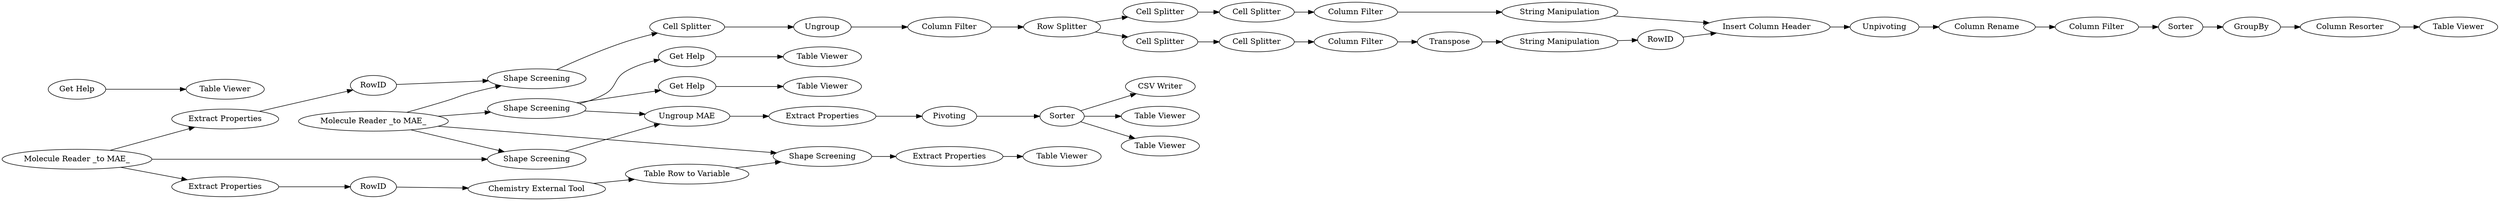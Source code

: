 digraph {
	10918 -> 17
	10896 -> 10895
	8239 -> 10854
	10840 -> 10841
	10890 -> 10919
	8214 -> 8244
	17 -> 10891
	8247 -> 8230
	8245 -> 8230
	8528 -> 10842
	10854 -> 10855
	10917 -> 10896
	8240 -> 8254
	8240 -> 8247
	8247 -> 8250
	10851 -> 10852
	10921 -> 10922
	8240 -> 10852
	10858 -> 10859
	10853 -> 10857
	10920 -> 10917
	8250 -> 8251
	10895 -> 10906
	10850 -> 10851
	10890 -> 10921
	8529 -> 10916
	10841 -> 8254
	10894 -> 10915
	8252 -> 8253
	10916 -> 9962
	8214 -> 8242
	8254 -> 10918
	9961 -> 8528
	10922 -> 10894
	8234 -> 8214
	10915 -> 10889
	9962 -> 9961
	10891 -> 10890
	10919 -> 10920
	8239 -> 10840
	9950 -> 8529
	8239 -> 8245
	10852 -> 10858
	8236 -> 8234
	8247 -> 8252
	10906 -> 10889
	10889 -> 9950
	8230 -> 8236
	8214 -> 8249
	10855 -> 10850
	8240 -> 8245
	10859 [label="Table Viewer"]
	10889 [label="Insert Column Header"]
	10896 [label=Transpose]
	10855 [label=RowID]
	8254 [label="Shape Screening"]
	8252 [label="Get Help"]
	8230 [label="Ungroup MAE"]
	10890 [label="Row Splitter"]
	10906 [label=RowID]
	9961 [label=GroupBy]
	10916 [label="Column Filter"]
	8239 [label="Molecule Reader _to MAE_"]
	10857 [label="Table Viewer"]
	17 [label=Ungroup]
	8242 [label="CSV Writer"]
	10891 [label="Column Filter"]
	8249 [label="Table Viewer"]
	8236 [label="Extract Properties"]
	10854 [label="Extract Properties"]
	8247 [label="Shape Screening"]
	10919 [label="Cell Splitter"]
	8234 [label=Pivoting]
	10853 [label="Get Help"]
	10852 [label="Shape Screening"]
	8251 [label="Table Viewer"]
	8253 [label="Table Viewer"]
	8240 [label="Molecule Reader _to MAE_"]
	10851 [label="Table Row to Variable"]
	10858 [label="Extract Properties"]
	10920 [label="Cell Splitter"]
	9950 [label=Unpivoting]
	8529 [label="Column Rename"]
	8245 [label="Shape Screening"]
	10841 [label=RowID]
	10915 [label="String Manipulation"]
	10842 [label="Table Viewer"]
	8250 [label="Get Help"]
	8244 [label="Table Viewer"]
	10894 [label="Column Filter"]
	10840 [label="Extract Properties"]
	8214 [label=Sorter]
	9962 [label=Sorter]
	10922 [label="Cell Splitter"]
	10895 [label="String Manipulation"]
	8528 [label="Column Resorter"]
	10917 [label="Column Filter"]
	10918 [label="Cell Splitter"]
	10921 [label="Cell Splitter"]
	10850 [label="Chemistry External Tool"]
	rankdir=LR
}
